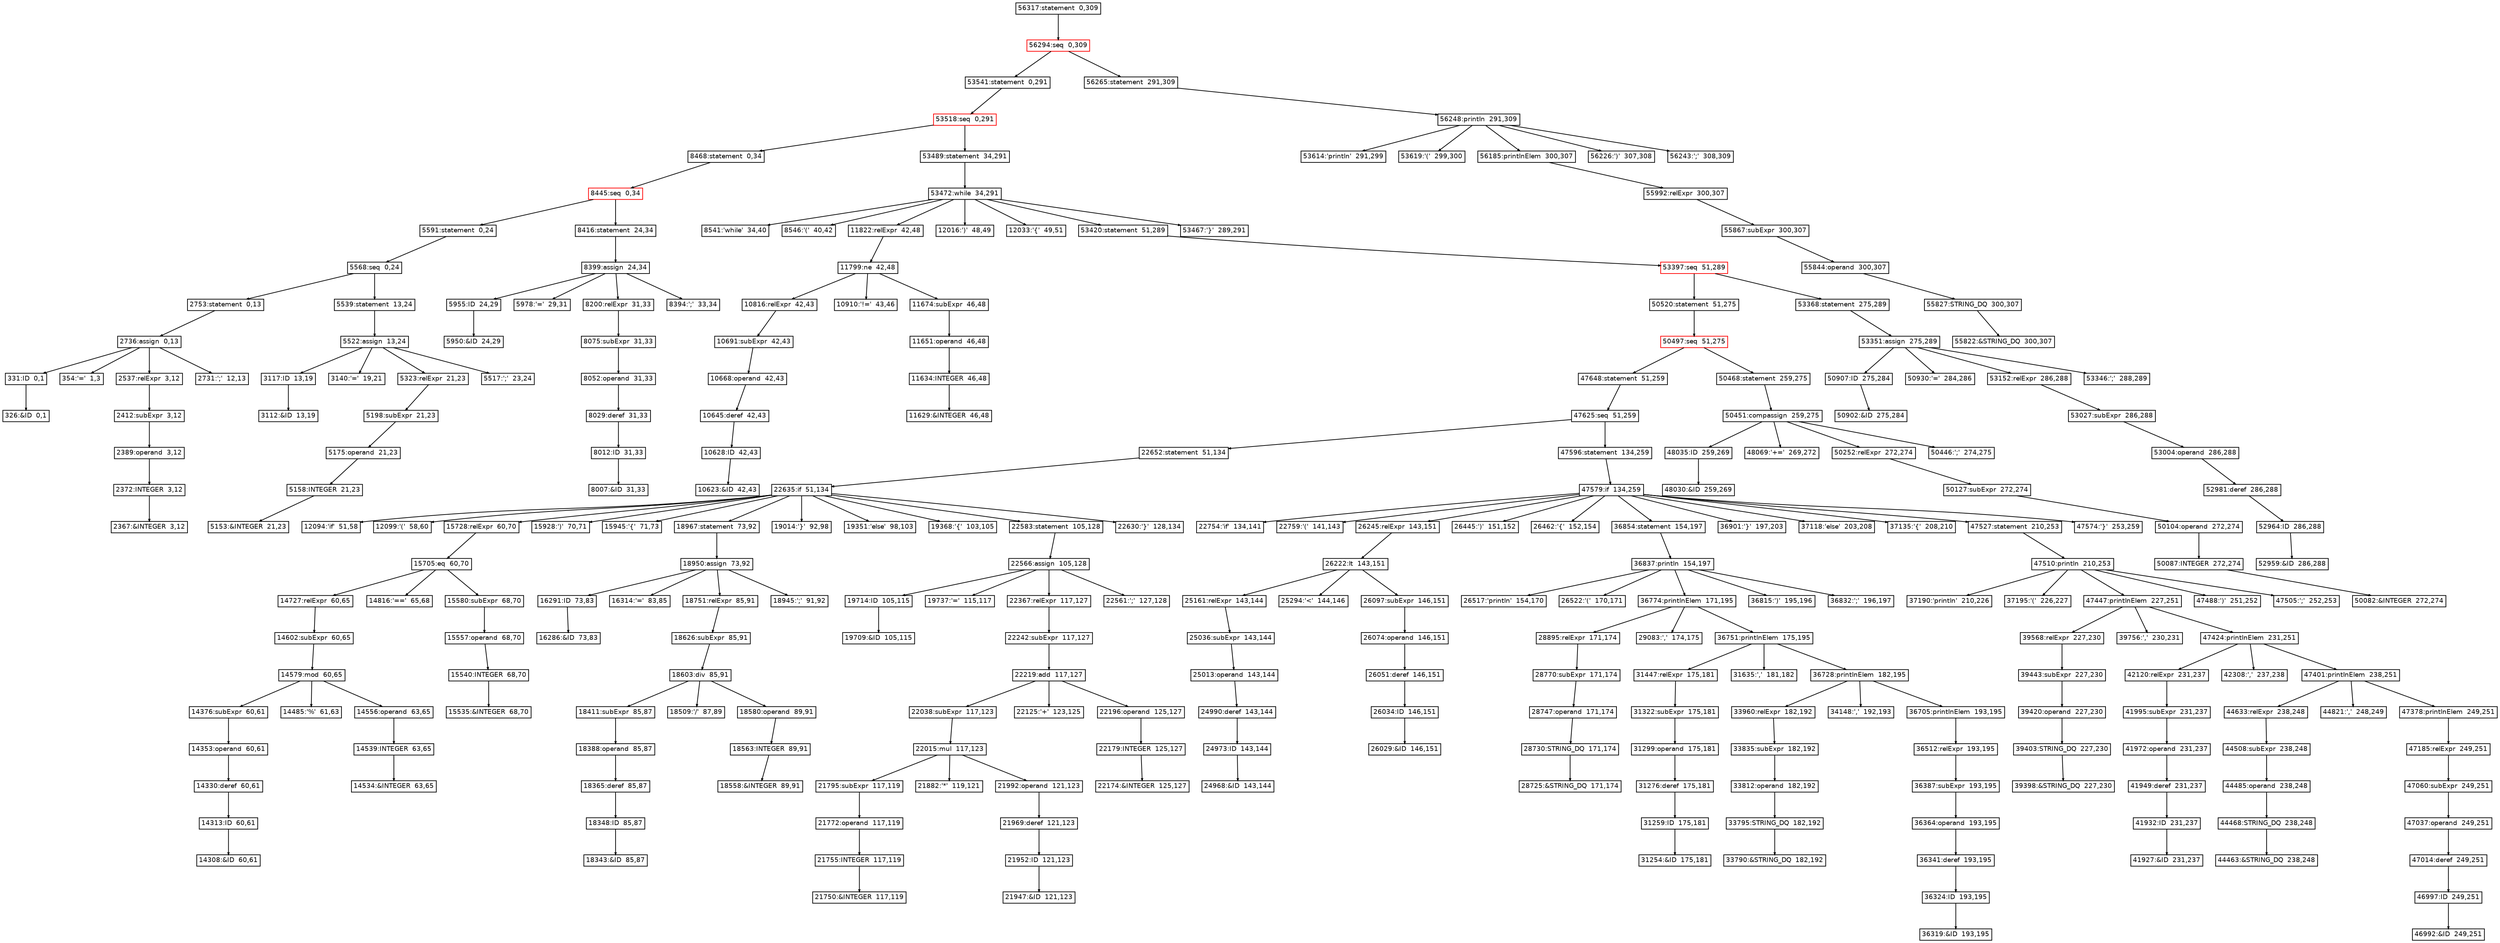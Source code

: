 digraph "Graph from GLL parser"{
graph[ordering=out]
node[fontname=Helvetica fontsize=9 shape=box height=0 width=0 margin=0.04]
edge[arrowsize=0.3]
"56317:statement  0,309"[]
"56317:statement  0,309"->"56294:seq  0,309" []
"56294:seq  0,309"[ color=red]
"56294:seq  0,309"->"53541:statement  0,291" []
"53541:statement  0,291"[]
"53541:statement  0,291"->"53518:seq  0,291" []
"53518:seq  0,291"[ color=red]
"53518:seq  0,291"->"8468:statement  0,34" []
"8468:statement  0,34"[]
"8468:statement  0,34"->"8445:seq  0,34" []
"8445:seq  0,34"[ color=red]
"8445:seq  0,34"->"5591:statement  0,24" []
"5591:statement  0,24"[]
"5591:statement  0,24"->"5568:seq  0,24" []
"5568:seq  0,24"[]
"5568:seq  0,24"->"2753:statement  0,13" []
"2753:statement  0,13"[]
"2753:statement  0,13"->"2736:assign  0,13" []
"2736:assign  0,13"[]
"2736:assign  0,13"->"331:ID  0,1" []
"331:ID  0,1"[]
"331:ID  0,1"->"326:&ID  0,1" []
"326:&ID  0,1"[]
"2736:assign  0,13"->"354:'='  1,3" []
"354:'='  1,3"[]
"2736:assign  0,13"->"2537:relExpr  3,12" []
"2537:relExpr  3,12"[]
"2537:relExpr  3,12"->"2412:subExpr  3,12" []
"2412:subExpr  3,12"[]
"2412:subExpr  3,12"->"2389:operand  3,12" []
"2389:operand  3,12"[]
"2389:operand  3,12"->"2372:INTEGER  3,12" []
"2372:INTEGER  3,12"[]
"2372:INTEGER  3,12"->"2367:&INTEGER  3,12" []
"2367:&INTEGER  3,12"[]
"2736:assign  0,13"->"2731:';'  12,13" []
"2731:';'  12,13"[]
"5568:seq  0,24"->"5539:statement  13,24" []
"5539:statement  13,24"[]
"5539:statement  13,24"->"5522:assign  13,24" []
"5522:assign  13,24"[]
"5522:assign  13,24"->"3117:ID  13,19" []
"3117:ID  13,19"[]
"3117:ID  13,19"->"3112:&ID  13,19" []
"3112:&ID  13,19"[]
"5522:assign  13,24"->"3140:'='  19,21" []
"3140:'='  19,21"[]
"5522:assign  13,24"->"5323:relExpr  21,23" []
"5323:relExpr  21,23"[]
"5323:relExpr  21,23"->"5198:subExpr  21,23" []
"5198:subExpr  21,23"[]
"5198:subExpr  21,23"->"5175:operand  21,23" []
"5175:operand  21,23"[]
"5175:operand  21,23"->"5158:INTEGER  21,23" []
"5158:INTEGER  21,23"[]
"5158:INTEGER  21,23"->"5153:&INTEGER  21,23" []
"5153:&INTEGER  21,23"[]
"5522:assign  13,24"->"5517:';'  23,24" []
"5517:';'  23,24"[]
"8445:seq  0,34"->"8416:statement  24,34" []
"8416:statement  24,34"[]
"8416:statement  24,34"->"8399:assign  24,34" []
"8399:assign  24,34"[]
"8399:assign  24,34"->"5955:ID  24,29" []
"5955:ID  24,29"[]
"5955:ID  24,29"->"5950:&ID  24,29" []
"5950:&ID  24,29"[]
"8399:assign  24,34"->"5978:'='  29,31" []
"5978:'='  29,31"[]
"8399:assign  24,34"->"8200:relExpr  31,33" []
"8200:relExpr  31,33"[]
"8200:relExpr  31,33"->"8075:subExpr  31,33" []
"8075:subExpr  31,33"[]
"8075:subExpr  31,33"->"8052:operand  31,33" []
"8052:operand  31,33"[]
"8052:operand  31,33"->"8029:deref  31,33" []
"8029:deref  31,33"[]
"8029:deref  31,33"->"8012:ID  31,33" []
"8012:ID  31,33"[]
"8012:ID  31,33"->"8007:&ID  31,33" []
"8007:&ID  31,33"[]
"8399:assign  24,34"->"8394:';'  33,34" []
"8394:';'  33,34"[]
"53518:seq  0,291"->"53489:statement  34,291" []
"53489:statement  34,291"[]
"53489:statement  34,291"->"53472:while  34,291" []
"53472:while  34,291"[]
"53472:while  34,291"->"8541:'while'  34,40" []
"8541:'while'  34,40"[]
"53472:while  34,291"->"8546:'('  40,42" []
"8546:'('  40,42"[]
"53472:while  34,291"->"11822:relExpr  42,48" []
"11822:relExpr  42,48"[]
"11822:relExpr  42,48"->"11799:ne  42,48" []
"11799:ne  42,48"[]
"11799:ne  42,48"->"10816:relExpr  42,43" []
"10816:relExpr  42,43"[]
"10816:relExpr  42,43"->"10691:subExpr  42,43" []
"10691:subExpr  42,43"[]
"10691:subExpr  42,43"->"10668:operand  42,43" []
"10668:operand  42,43"[]
"10668:operand  42,43"->"10645:deref  42,43" []
"10645:deref  42,43"[]
"10645:deref  42,43"->"10628:ID  42,43" []
"10628:ID  42,43"[]
"10628:ID  42,43"->"10623:&ID  42,43" []
"10623:&ID  42,43"[]
"11799:ne  42,48"->"10910:'!='  43,46" []
"10910:'!='  43,46"[]
"11799:ne  42,48"->"11674:subExpr  46,48" []
"11674:subExpr  46,48"[]
"11674:subExpr  46,48"->"11651:operand  46,48" []
"11651:operand  46,48"[]
"11651:operand  46,48"->"11634:INTEGER  46,48" []
"11634:INTEGER  46,48"[]
"11634:INTEGER  46,48"->"11629:&INTEGER  46,48" []
"11629:&INTEGER  46,48"[]
"53472:while  34,291"->"12016:')'  48,49" []
"12016:')'  48,49"[]
"53472:while  34,291"->"12033:'{'  49,51" []
"12033:'{'  49,51"[]
"53472:while  34,291"->"53420:statement  51,289" []
"53420:statement  51,289"[]
"53420:statement  51,289"->"53397:seq  51,289" []
"53397:seq  51,289"[ color=red]
"53397:seq  51,289"->"50520:statement  51,275" []
"50520:statement  51,275"[]
"50520:statement  51,275"->"50497:seq  51,275" []
"50497:seq  51,275"[ color=red]
"50497:seq  51,275"->"47648:statement  51,259" []
"47648:statement  51,259"[]
"47648:statement  51,259"->"47625:seq  51,259" []
"47625:seq  51,259"[]
"47625:seq  51,259"->"22652:statement  51,134" []
"22652:statement  51,134"[]
"22652:statement  51,134"->"22635:if  51,134" []
"22635:if  51,134"[]
"22635:if  51,134"->"12094:'if'  51,58" []
"12094:'if'  51,58"[]
"22635:if  51,134"->"12099:'('  58,60" []
"12099:'('  58,60"[]
"22635:if  51,134"->"15728:relExpr  60,70" []
"15728:relExpr  60,70"[]
"15728:relExpr  60,70"->"15705:eq  60,70" []
"15705:eq  60,70"[]
"15705:eq  60,70"->"14727:relExpr  60,65" []
"14727:relExpr  60,65"[]
"14727:relExpr  60,65"->"14602:subExpr  60,65" []
"14602:subExpr  60,65"[]
"14602:subExpr  60,65"->"14579:mod  60,65" []
"14579:mod  60,65"[]
"14579:mod  60,65"->"14376:subExpr  60,61" []
"14376:subExpr  60,61"[]
"14376:subExpr  60,61"->"14353:operand  60,61" []
"14353:operand  60,61"[]
"14353:operand  60,61"->"14330:deref  60,61" []
"14330:deref  60,61"[]
"14330:deref  60,61"->"14313:ID  60,61" []
"14313:ID  60,61"[]
"14313:ID  60,61"->"14308:&ID  60,61" []
"14308:&ID  60,61"[]
"14579:mod  60,65"->"14485:'%'  61,63" []
"14485:'%'  61,63"[]
"14579:mod  60,65"->"14556:operand  63,65" []
"14556:operand  63,65"[]
"14556:operand  63,65"->"14539:INTEGER  63,65" []
"14539:INTEGER  63,65"[]
"14539:INTEGER  63,65"->"14534:&INTEGER  63,65" []
"14534:&INTEGER  63,65"[]
"15705:eq  60,70"->"14816:'=='  65,68" []
"14816:'=='  65,68"[]
"15705:eq  60,70"->"15580:subExpr  68,70" []
"15580:subExpr  68,70"[]
"15580:subExpr  68,70"->"15557:operand  68,70" []
"15557:operand  68,70"[]
"15557:operand  68,70"->"15540:INTEGER  68,70" []
"15540:INTEGER  68,70"[]
"15540:INTEGER  68,70"->"15535:&INTEGER  68,70" []
"15535:&INTEGER  68,70"[]
"22635:if  51,134"->"15928:')'  70,71" []
"15928:')'  70,71"[]
"22635:if  51,134"->"15945:'{'  71,73" []
"15945:'{'  71,73"[]
"22635:if  51,134"->"18967:statement  73,92" []
"18967:statement  73,92"[]
"18967:statement  73,92"->"18950:assign  73,92" []
"18950:assign  73,92"[]
"18950:assign  73,92"->"16291:ID  73,83" []
"16291:ID  73,83"[]
"16291:ID  73,83"->"16286:&ID  73,83" []
"16286:&ID  73,83"[]
"18950:assign  73,92"->"16314:'='  83,85" []
"16314:'='  83,85"[]
"18950:assign  73,92"->"18751:relExpr  85,91" []
"18751:relExpr  85,91"[]
"18751:relExpr  85,91"->"18626:subExpr  85,91" []
"18626:subExpr  85,91"[]
"18626:subExpr  85,91"->"18603:div  85,91" []
"18603:div  85,91"[]
"18603:div  85,91"->"18411:subExpr  85,87" []
"18411:subExpr  85,87"[]
"18411:subExpr  85,87"->"18388:operand  85,87" []
"18388:operand  85,87"[]
"18388:operand  85,87"->"18365:deref  85,87" []
"18365:deref  85,87"[]
"18365:deref  85,87"->"18348:ID  85,87" []
"18348:ID  85,87"[]
"18348:ID  85,87"->"18343:&ID  85,87" []
"18343:&ID  85,87"[]
"18603:div  85,91"->"18509:'/'  87,89" []
"18509:'/'  87,89"[]
"18603:div  85,91"->"18580:operand  89,91" []
"18580:operand  89,91"[]
"18580:operand  89,91"->"18563:INTEGER  89,91" []
"18563:INTEGER  89,91"[]
"18563:INTEGER  89,91"->"18558:&INTEGER  89,91" []
"18558:&INTEGER  89,91"[]
"18950:assign  73,92"->"18945:';'  91,92" []
"18945:';'  91,92"[]
"22635:if  51,134"->"19014:'}'  92,98" []
"19014:'}'  92,98"[]
"22635:if  51,134"->"19351:'else'  98,103" []
"19351:'else'  98,103"[]
"22635:if  51,134"->"19368:'{'  103,105" []
"19368:'{'  103,105"[]
"22635:if  51,134"->"22583:statement  105,128" []
"22583:statement  105,128"[]
"22583:statement  105,128"->"22566:assign  105,128" []
"22566:assign  105,128"[]
"22566:assign  105,128"->"19714:ID  105,115" []
"19714:ID  105,115"[]
"19714:ID  105,115"->"19709:&ID  105,115" []
"19709:&ID  105,115"[]
"22566:assign  105,128"->"19737:'='  115,117" []
"19737:'='  115,117"[]
"22566:assign  105,128"->"22367:relExpr  117,127" []
"22367:relExpr  117,127"[]
"22367:relExpr  117,127"->"22242:subExpr  117,127" []
"22242:subExpr  117,127"[]
"22242:subExpr  117,127"->"22219:add  117,127" []
"22219:add  117,127"[]
"22219:add  117,127"->"22038:subExpr  117,123" []
"22038:subExpr  117,123"[]
"22038:subExpr  117,123"->"22015:mul  117,123" []
"22015:mul  117,123"[]
"22015:mul  117,123"->"21795:subExpr  117,119" []
"21795:subExpr  117,119"[]
"21795:subExpr  117,119"->"21772:operand  117,119" []
"21772:operand  117,119"[]
"21772:operand  117,119"->"21755:INTEGER  117,119" []
"21755:INTEGER  117,119"[]
"21755:INTEGER  117,119"->"21750:&INTEGER  117,119" []
"21750:&INTEGER  117,119"[]
"22015:mul  117,123"->"21882:'*'  119,121" []
"21882:'*'  119,121"[]
"22015:mul  117,123"->"21992:operand  121,123" []
"21992:operand  121,123"[]
"21992:operand  121,123"->"21969:deref  121,123" []
"21969:deref  121,123"[]
"21969:deref  121,123"->"21952:ID  121,123" []
"21952:ID  121,123"[]
"21952:ID  121,123"->"21947:&ID  121,123" []
"21947:&ID  121,123"[]
"22219:add  117,127"->"22125:'+'  123,125" []
"22125:'+'  123,125"[]
"22219:add  117,127"->"22196:operand  125,127" []
"22196:operand  125,127"[]
"22196:operand  125,127"->"22179:INTEGER  125,127" []
"22179:INTEGER  125,127"[]
"22179:INTEGER  125,127"->"22174:&INTEGER  125,127" []
"22174:&INTEGER  125,127"[]
"22566:assign  105,128"->"22561:';'  127,128" []
"22561:';'  127,128"[]
"22635:if  51,134"->"22630:'}'  128,134" []
"22630:'}'  128,134"[]
"47625:seq  51,259"->"47596:statement  134,259" []
"47596:statement  134,259"[]
"47596:statement  134,259"->"47579:if  134,259" []
"47579:if  134,259"[]
"47579:if  134,259"->"22754:'if'  134,141" []
"22754:'if'  134,141"[]
"47579:if  134,259"->"22759:'('  141,143" []
"22759:'('  141,143"[]
"47579:if  134,259"->"26245:relExpr  143,151" []
"26245:relExpr  143,151"[]
"26245:relExpr  143,151"->"26222:lt  143,151" []
"26222:lt  143,151"[]
"26222:lt  143,151"->"25161:relExpr  143,144" []
"25161:relExpr  143,144"[]
"25161:relExpr  143,144"->"25036:subExpr  143,144" []
"25036:subExpr  143,144"[]
"25036:subExpr  143,144"->"25013:operand  143,144" []
"25013:operand  143,144"[]
"25013:operand  143,144"->"24990:deref  143,144" []
"24990:deref  143,144"[]
"24990:deref  143,144"->"24973:ID  143,144" []
"24973:ID  143,144"[]
"24973:ID  143,144"->"24968:&ID  143,144" []
"24968:&ID  143,144"[]
"26222:lt  143,151"->"25294:'<'  144,146" []
"25294:'<'  144,146"[]
"26222:lt  143,151"->"26097:subExpr  146,151" []
"26097:subExpr  146,151"[]
"26097:subExpr  146,151"->"26074:operand  146,151" []
"26074:operand  146,151"[]
"26074:operand  146,151"->"26051:deref  146,151" []
"26051:deref  146,151"[]
"26051:deref  146,151"->"26034:ID  146,151" []
"26034:ID  146,151"[]
"26034:ID  146,151"->"26029:&ID  146,151" []
"26029:&ID  146,151"[]
"47579:if  134,259"->"26445:')'  151,152" []
"26445:')'  151,152"[]
"47579:if  134,259"->"26462:'{'  152,154" []
"26462:'{'  152,154"[]
"47579:if  134,259"->"36854:statement  154,197" []
"36854:statement  154,197"[]
"36854:statement  154,197"->"36837:println  154,197" []
"36837:println  154,197"[]
"36837:println  154,197"->"26517:'println'  154,170" []
"26517:'println'  154,170"[]
"36837:println  154,197"->"26522:'('  170,171" []
"26522:'('  170,171"[]
"36837:println  154,197"->"36774:printlnElem  171,195" []
"36774:printlnElem  171,195"[]
"36774:printlnElem  171,195"->"28895:relExpr  171,174" []
"28895:relExpr  171,174"[]
"28895:relExpr  171,174"->"28770:subExpr  171,174" []
"28770:subExpr  171,174"[]
"28770:subExpr  171,174"->"28747:operand  171,174" []
"28747:operand  171,174"[]
"28747:operand  171,174"->"28730:STRING_DQ  171,174" []
"28730:STRING_DQ  171,174"[]
"28730:STRING_DQ  171,174"->"28725:&STRING_DQ  171,174" []
"28725:&STRING_DQ  171,174"[]
"36774:printlnElem  171,195"->"29083:','  174,175" []
"29083:','  174,175"[]
"36774:printlnElem  171,195"->"36751:printlnElem  175,195" []
"36751:printlnElem  175,195"[]
"36751:printlnElem  175,195"->"31447:relExpr  175,181" []
"31447:relExpr  175,181"[]
"31447:relExpr  175,181"->"31322:subExpr  175,181" []
"31322:subExpr  175,181"[]
"31322:subExpr  175,181"->"31299:operand  175,181" []
"31299:operand  175,181"[]
"31299:operand  175,181"->"31276:deref  175,181" []
"31276:deref  175,181"[]
"31276:deref  175,181"->"31259:ID  175,181" []
"31259:ID  175,181"[]
"31259:ID  175,181"->"31254:&ID  175,181" []
"31254:&ID  175,181"[]
"36751:printlnElem  175,195"->"31635:','  181,182" []
"31635:','  181,182"[]
"36751:printlnElem  175,195"->"36728:printlnElem  182,195" []
"36728:printlnElem  182,195"[]
"36728:printlnElem  182,195"->"33960:relExpr  182,192" []
"33960:relExpr  182,192"[]
"33960:relExpr  182,192"->"33835:subExpr  182,192" []
"33835:subExpr  182,192"[]
"33835:subExpr  182,192"->"33812:operand  182,192" []
"33812:operand  182,192"[]
"33812:operand  182,192"->"33795:STRING_DQ  182,192" []
"33795:STRING_DQ  182,192"[]
"33795:STRING_DQ  182,192"->"33790:&STRING_DQ  182,192" []
"33790:&STRING_DQ  182,192"[]
"36728:printlnElem  182,195"->"34148:','  192,193" []
"34148:','  192,193"[]
"36728:printlnElem  182,195"->"36705:printlnElem  193,195" []
"36705:printlnElem  193,195"[]
"36705:printlnElem  193,195"->"36512:relExpr  193,195" []
"36512:relExpr  193,195"[]
"36512:relExpr  193,195"->"36387:subExpr  193,195" []
"36387:subExpr  193,195"[]
"36387:subExpr  193,195"->"36364:operand  193,195" []
"36364:operand  193,195"[]
"36364:operand  193,195"->"36341:deref  193,195" []
"36341:deref  193,195"[]
"36341:deref  193,195"->"36324:ID  193,195" []
"36324:ID  193,195"[]
"36324:ID  193,195"->"36319:&ID  193,195" []
"36319:&ID  193,195"[]
"36837:println  154,197"->"36815:')'  195,196" []
"36815:')'  195,196"[]
"36837:println  154,197"->"36832:';'  196,197" []
"36832:';'  196,197"[]
"47579:if  134,259"->"36901:'}'  197,203" []
"36901:'}'  197,203"[]
"47579:if  134,259"->"37118:'else'  203,208" []
"37118:'else'  203,208"[]
"47579:if  134,259"->"37135:'{'  208,210" []
"37135:'{'  208,210"[]
"47579:if  134,259"->"47527:statement  210,253" []
"47527:statement  210,253"[]
"47527:statement  210,253"->"47510:println  210,253" []
"47510:println  210,253"[]
"47510:println  210,253"->"37190:'println'  210,226" []
"37190:'println'  210,226"[]
"47510:println  210,253"->"37195:'('  226,227" []
"37195:'('  226,227"[]
"47510:println  210,253"->"47447:printlnElem  227,251" []
"47447:printlnElem  227,251"[]
"47447:printlnElem  227,251"->"39568:relExpr  227,230" []
"39568:relExpr  227,230"[]
"39568:relExpr  227,230"->"39443:subExpr  227,230" []
"39443:subExpr  227,230"[]
"39443:subExpr  227,230"->"39420:operand  227,230" []
"39420:operand  227,230"[]
"39420:operand  227,230"->"39403:STRING_DQ  227,230" []
"39403:STRING_DQ  227,230"[]
"39403:STRING_DQ  227,230"->"39398:&STRING_DQ  227,230" []
"39398:&STRING_DQ  227,230"[]
"47447:printlnElem  227,251"->"39756:','  230,231" []
"39756:','  230,231"[]
"47447:printlnElem  227,251"->"47424:printlnElem  231,251" []
"47424:printlnElem  231,251"[]
"47424:printlnElem  231,251"->"42120:relExpr  231,237" []
"42120:relExpr  231,237"[]
"42120:relExpr  231,237"->"41995:subExpr  231,237" []
"41995:subExpr  231,237"[]
"41995:subExpr  231,237"->"41972:operand  231,237" []
"41972:operand  231,237"[]
"41972:operand  231,237"->"41949:deref  231,237" []
"41949:deref  231,237"[]
"41949:deref  231,237"->"41932:ID  231,237" []
"41932:ID  231,237"[]
"41932:ID  231,237"->"41927:&ID  231,237" []
"41927:&ID  231,237"[]
"47424:printlnElem  231,251"->"42308:','  237,238" []
"42308:','  237,238"[]
"47424:printlnElem  231,251"->"47401:printlnElem  238,251" []
"47401:printlnElem  238,251"[]
"47401:printlnElem  238,251"->"44633:relExpr  238,248" []
"44633:relExpr  238,248"[]
"44633:relExpr  238,248"->"44508:subExpr  238,248" []
"44508:subExpr  238,248"[]
"44508:subExpr  238,248"->"44485:operand  238,248" []
"44485:operand  238,248"[]
"44485:operand  238,248"->"44468:STRING_DQ  238,248" []
"44468:STRING_DQ  238,248"[]
"44468:STRING_DQ  238,248"->"44463:&STRING_DQ  238,248" []
"44463:&STRING_DQ  238,248"[]
"47401:printlnElem  238,251"->"44821:','  248,249" []
"44821:','  248,249"[]
"47401:printlnElem  238,251"->"47378:printlnElem  249,251" []
"47378:printlnElem  249,251"[]
"47378:printlnElem  249,251"->"47185:relExpr  249,251" []
"47185:relExpr  249,251"[]
"47185:relExpr  249,251"->"47060:subExpr  249,251" []
"47060:subExpr  249,251"[]
"47060:subExpr  249,251"->"47037:operand  249,251" []
"47037:operand  249,251"[]
"47037:operand  249,251"->"47014:deref  249,251" []
"47014:deref  249,251"[]
"47014:deref  249,251"->"46997:ID  249,251" []
"46997:ID  249,251"[]
"46997:ID  249,251"->"46992:&ID  249,251" []
"46992:&ID  249,251"[]
"47510:println  210,253"->"47488:')'  251,252" []
"47488:')'  251,252"[]
"47510:println  210,253"->"47505:';'  252,253" []
"47505:';'  252,253"[]
"47579:if  134,259"->"47574:'}'  253,259" []
"47574:'}'  253,259"[]
"50497:seq  51,275"->"50468:statement  259,275" []
"50468:statement  259,275"[]
"50468:statement  259,275"->"50451:compassign  259,275" []
"50451:compassign  259,275"[]
"50451:compassign  259,275"->"48035:ID  259,269" []
"48035:ID  259,269"[]
"48035:ID  259,269"->"48030:&ID  259,269" []
"48030:&ID  259,269"[]
"50451:compassign  259,275"->"48069:'+='  269,272" []
"48069:'+='  269,272"[]
"50451:compassign  259,275"->"50252:relExpr  272,274" []
"50252:relExpr  272,274"[]
"50252:relExpr  272,274"->"50127:subExpr  272,274" []
"50127:subExpr  272,274"[]
"50127:subExpr  272,274"->"50104:operand  272,274" []
"50104:operand  272,274"[]
"50104:operand  272,274"->"50087:INTEGER  272,274" []
"50087:INTEGER  272,274"[]
"50087:INTEGER  272,274"->"50082:&INTEGER  272,274" []
"50082:&INTEGER  272,274"[]
"50451:compassign  259,275"->"50446:';'  274,275" []
"50446:';'  274,275"[]
"53397:seq  51,289"->"53368:statement  275,289" []
"53368:statement  275,289"[]
"53368:statement  275,289"->"53351:assign  275,289" []
"53351:assign  275,289"[]
"53351:assign  275,289"->"50907:ID  275,284" []
"50907:ID  275,284"[]
"50907:ID  275,284"->"50902:&ID  275,284" []
"50902:&ID  275,284"[]
"53351:assign  275,289"->"50930:'='  284,286" []
"50930:'='  284,286"[]
"53351:assign  275,289"->"53152:relExpr  286,288" []
"53152:relExpr  286,288"[]
"53152:relExpr  286,288"->"53027:subExpr  286,288" []
"53027:subExpr  286,288"[]
"53027:subExpr  286,288"->"53004:operand  286,288" []
"53004:operand  286,288"[]
"53004:operand  286,288"->"52981:deref  286,288" []
"52981:deref  286,288"[]
"52981:deref  286,288"->"52964:ID  286,288" []
"52964:ID  286,288"[]
"52964:ID  286,288"->"52959:&ID  286,288" []
"52959:&ID  286,288"[]
"53351:assign  275,289"->"53346:';'  288,289" []
"53346:';'  288,289"[]
"53472:while  34,291"->"53467:'}'  289,291" []
"53467:'}'  289,291"[]
"56294:seq  0,309"->"56265:statement  291,309" []
"56265:statement  291,309"[]
"56265:statement  291,309"->"56248:println  291,309" []
"56248:println  291,309"[]
"56248:println  291,309"->"53614:'println'  291,299" []
"53614:'println'  291,299"[]
"56248:println  291,309"->"53619:'('  299,300" []
"53619:'('  299,300"[]
"56248:println  291,309"->"56185:printlnElem  300,307" []
"56185:printlnElem  300,307"[]
"56185:printlnElem  300,307"->"55992:relExpr  300,307" []
"55992:relExpr  300,307"[]
"55992:relExpr  300,307"->"55867:subExpr  300,307" []
"55867:subExpr  300,307"[]
"55867:subExpr  300,307"->"55844:operand  300,307" []
"55844:operand  300,307"[]
"55844:operand  300,307"->"55827:STRING_DQ  300,307" []
"55827:STRING_DQ  300,307"[]
"55827:STRING_DQ  300,307"->"55822:&STRING_DQ  300,307" []
"55822:&STRING_DQ  300,307"[]
"56248:println  291,309"->"56226:')'  307,308" []
"56226:')'  307,308"[]
"56248:println  291,309"->"56243:';'  308,309" []
"56243:';'  308,309"[]
}
